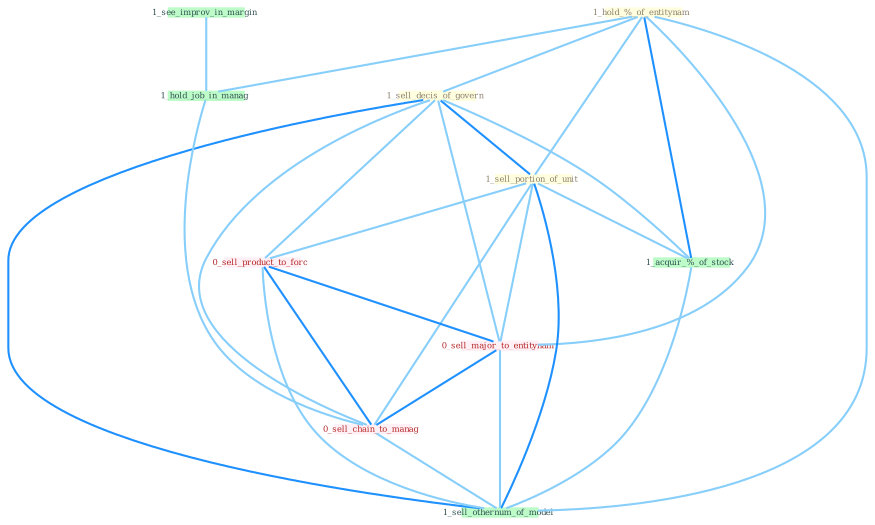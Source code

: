Graph G{ 
    node
    [shape=polygon,style=filled,width=.5,height=.06,color="#BDFCC9",fixedsize=true,fontsize=4,
    fontcolor="#2f4f4f"];
    {node
    [color="#ffffe0", fontcolor="#8b7d6b"] "1_hold_%_of_entitynam " "1_sell_decis_of_govern " "1_sell_portion_of_unit "}
{node [color="#fff0f5", fontcolor="#b22222"] "0_sell_product_to_forc " "0_sell_major_to_entitynam " "0_sell_chain_to_manag "}
edge [color="#B0E2FF"];

	"1_hold_%_of_entitynam " -- "1_sell_decis_of_govern " [w="1", color="#87cefa" ];
	"1_hold_%_of_entitynam " -- "1_sell_portion_of_unit " [w="1", color="#87cefa" ];
	"1_hold_%_of_entitynam " -- "1_acquir_%_of_stock " [w="2", color="#1e90ff" , len=0.8];
	"1_hold_%_of_entitynam " -- "1_hold_job_in_manag " [w="1", color="#87cefa" ];
	"1_hold_%_of_entitynam " -- "0_sell_major_to_entitynam " [w="1", color="#87cefa" ];
	"1_hold_%_of_entitynam " -- "1_sell_othernum_of_model " [w="1", color="#87cefa" ];
	"1_sell_decis_of_govern " -- "1_sell_portion_of_unit " [w="2", color="#1e90ff" , len=0.8];
	"1_sell_decis_of_govern " -- "1_acquir_%_of_stock " [w="1", color="#87cefa" ];
	"1_sell_decis_of_govern " -- "0_sell_product_to_forc " [w="1", color="#87cefa" ];
	"1_sell_decis_of_govern " -- "0_sell_major_to_entitynam " [w="1", color="#87cefa" ];
	"1_sell_decis_of_govern " -- "0_sell_chain_to_manag " [w="1", color="#87cefa" ];
	"1_sell_decis_of_govern " -- "1_sell_othernum_of_model " [w="2", color="#1e90ff" , len=0.8];
	"1_sell_portion_of_unit " -- "1_acquir_%_of_stock " [w="1", color="#87cefa" ];
	"1_sell_portion_of_unit " -- "0_sell_product_to_forc " [w="1", color="#87cefa" ];
	"1_sell_portion_of_unit " -- "0_sell_major_to_entitynam " [w="1", color="#87cefa" ];
	"1_sell_portion_of_unit " -- "0_sell_chain_to_manag " [w="1", color="#87cefa" ];
	"1_sell_portion_of_unit " -- "1_sell_othernum_of_model " [w="2", color="#1e90ff" , len=0.8];
	"1_see_improv_in_margin " -- "1_hold_job_in_manag " [w="1", color="#87cefa" ];
	"1_acquir_%_of_stock " -- "1_sell_othernum_of_model " [w="1", color="#87cefa" ];
	"1_hold_job_in_manag " -- "0_sell_chain_to_manag " [w="1", color="#87cefa" ];
	"0_sell_product_to_forc " -- "0_sell_major_to_entitynam " [w="2", color="#1e90ff" , len=0.8];
	"0_sell_product_to_forc " -- "0_sell_chain_to_manag " [w="2", color="#1e90ff" , len=0.8];
	"0_sell_product_to_forc " -- "1_sell_othernum_of_model " [w="1", color="#87cefa" ];
	"0_sell_major_to_entitynam " -- "0_sell_chain_to_manag " [w="2", color="#1e90ff" , len=0.8];
	"0_sell_major_to_entitynam " -- "1_sell_othernum_of_model " [w="1", color="#87cefa" ];
	"0_sell_chain_to_manag " -- "1_sell_othernum_of_model " [w="1", color="#87cefa" ];
}